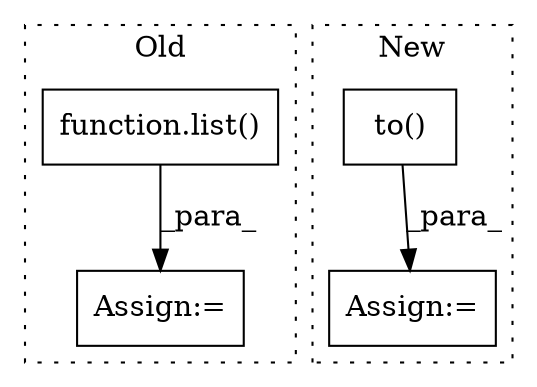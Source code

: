 digraph G {
subgraph cluster0 {
1 [label="function.list()" a="75" s="3362,3409" l="5,1" shape="box"];
3 [label="Assign:=" a="68" s="3358" l="4" shape="box"];
label = "Old";
style="dotted";
}
subgraph cluster1 {
2 [label="to()" a="75" s="2951,2971" l="14,1" shape="box"];
4 [label="Assign:=" a="68" s="3180" l="4" shape="box"];
label = "New";
style="dotted";
}
1 -> 3 [label="_para_"];
2 -> 4 [label="_para_"];
}
